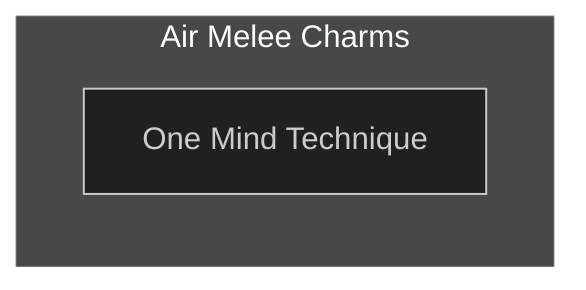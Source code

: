 ---
config:
  theme: dark
---
flowchart TD

    %% described in Storyteller's Companion
    subgraph air_melee[Air Melee Charms]
        direction TB

        one_mind_technique[One Mind Technique]
        click one_mind_technique callback "
        One Mind Technique<br>
        <br>
        Cost: 2 motes per person<br>
        Duration: 5 minutes<br>
        Type: Simple<br>
        Minimum Melee: 2<br>
        Minimum Essence: 2<br>
        Prerequisite Charms: None<br>
        <br>
        Just as speech is a form of modulated wind, so thought
        is silent speech. A Dynast of Air can enable a group of
        armsmen to know each other's thoughts, at least to a
        limited degree. What one soldier knows, the others know.
        As a result, a group that fights with one mind displays
        uncanny coordination. They trade opponents without a
        hitch; one fighter parries a blow aimed at another; an
        enemy seen by one cannot hide from any.<br>
        The player rolls Charisma + Melee. For each success
        that the Dragon-Blooded character receives, the recipients
        gain one dot each of Wits, Perception and Melee, up
        the Dragon-Blooded character's own Melee rating. The
        character can link as many people with one mind as she has
        dots of Essence. Typically, this includes the character
        herself, but this is not strictly necessary, Dynasts typically
        use this Charm to magnify the fighting prowess of their
        bodyguards or minions.<br>
        Characters linked by this Charm must have trained
        together for at least a week. They must spend a tum on a
        shared breathing exercise and battle cry to initiate the
        link. The characters must stay within 50 feet of each other.
        If any character moves beyond that range, the link breaks
        and the Charm ends. No character can benefit from
        multiple uses of the One Mind Technique at the same
        time, even if different Dragon-Blooded activate the Charm.<br>
        Cascade Charms:<br>
        • Instead of Melee, an Aspect of Air can leam a
        variation that employs Brawling, Martial Arts or Archery.<br>
        • Fighters of extraordinary skill might learn how to
        link two characters per dot of Essence, or even more.<br>
        "

    end